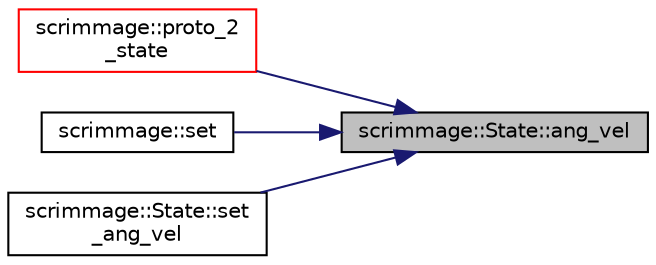 digraph "scrimmage::State::ang_vel"
{
 // LATEX_PDF_SIZE
  edge [fontname="Helvetica",fontsize="10",labelfontname="Helvetica",labelfontsize="10"];
  node [fontname="Helvetica",fontsize="10",shape=record];
  rankdir="RL";
  Node1 [label="scrimmage::State::ang_vel",height=0.2,width=0.4,color="black", fillcolor="grey75", style="filled", fontcolor="black",tooltip=" "];
  Node1 -> Node2 [dir="back",color="midnightblue",fontsize="10",style="solid",fontname="Helvetica"];
  Node2 [label="scrimmage::proto_2\l_state",height=0.2,width=0.4,color="red", fillcolor="white", style="filled",URL="$namespacescrimmage.html#adca769e1c193154a44129cff2d419b50",tooltip=" "];
  Node1 -> Node7 [dir="back",color="midnightblue",fontsize="10",style="solid",fontname="Helvetica"];
  Node7 [label="scrimmage::set",height=0.2,width=0.4,color="black", fillcolor="white", style="filled",URL="$namespacescrimmage.html#a0c5a5040d383e6f7f333953c805883e9",tooltip=" "];
  Node1 -> Node8 [dir="back",color="midnightblue",fontsize="10",style="solid",fontname="Helvetica"];
  Node8 [label="scrimmage::State::set\l_ang_vel",height=0.2,width=0.4,color="black", fillcolor="white", style="filled",URL="$classscrimmage_1_1State.html#abc7260c6264b969db40b38c0b6b4afee",tooltip=" "];
}
